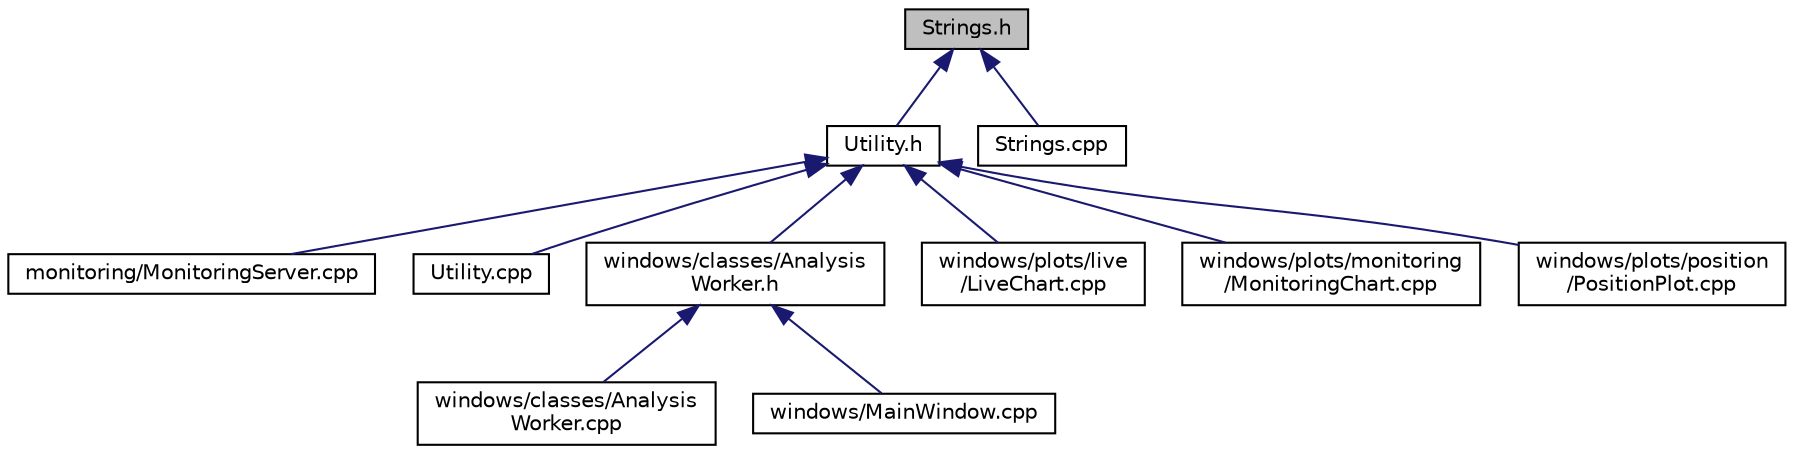 digraph "Strings.h"
{
  edge [fontname="Helvetica",fontsize="10",labelfontname="Helvetica",labelfontsize="10"];
  node [fontname="Helvetica",fontsize="10",shape=record];
  Node4 [label="Strings.h",height=0.2,width=0.4,color="black", fillcolor="grey75", style="filled", fontcolor="black"];
  Node4 -> Node5 [dir="back",color="midnightblue",fontsize="10",style="solid",fontname="Helvetica"];
  Node5 [label="Utility.h",height=0.2,width=0.4,color="black", fillcolor="white", style="filled",URL="$_utility_8h.html"];
  Node5 -> Node6 [dir="back",color="midnightblue",fontsize="10",style="solid",fontname="Helvetica"];
  Node6 [label="monitoring/MonitoringServer.cpp",height=0.2,width=0.4,color="black", fillcolor="white", style="filled",URL="$_monitoring_server_8cpp.html"];
  Node5 -> Node7 [dir="back",color="midnightblue",fontsize="10",style="solid",fontname="Helvetica"];
  Node7 [label="Utility.cpp",height=0.2,width=0.4,color="black", fillcolor="white", style="filled",URL="$_utility_8cpp.html"];
  Node5 -> Node8 [dir="back",color="midnightblue",fontsize="10",style="solid",fontname="Helvetica"];
  Node8 [label="windows/classes/Analysis\lWorker.h",height=0.2,width=0.4,color="black", fillcolor="white", style="filled",URL="$_analysis_worker_8h.html"];
  Node8 -> Node9 [dir="back",color="midnightblue",fontsize="10",style="solid",fontname="Helvetica"];
  Node9 [label="windows/classes/Analysis\lWorker.cpp",height=0.2,width=0.4,color="black", fillcolor="white", style="filled",URL="$_analysis_worker_8cpp.html"];
  Node8 -> Node10 [dir="back",color="midnightblue",fontsize="10",style="solid",fontname="Helvetica"];
  Node10 [label="windows/MainWindow.cpp",height=0.2,width=0.4,color="black", fillcolor="white", style="filled",URL="$_main_window_8cpp.html"];
  Node5 -> Node11 [dir="back",color="midnightblue",fontsize="10",style="solid",fontname="Helvetica"];
  Node11 [label="windows/plots/live\l/LiveChart.cpp",height=0.2,width=0.4,color="black", fillcolor="white", style="filled",URL="$_live_chart_8cpp.html"];
  Node5 -> Node12 [dir="back",color="midnightblue",fontsize="10",style="solid",fontname="Helvetica"];
  Node12 [label="windows/plots/monitoring\l/MonitoringChart.cpp",height=0.2,width=0.4,color="black", fillcolor="white", style="filled",URL="$_monitoring_chart_8cpp.html"];
  Node5 -> Node13 [dir="back",color="midnightblue",fontsize="10",style="solid",fontname="Helvetica"];
  Node13 [label="windows/plots/position\l/PositionPlot.cpp",height=0.2,width=0.4,color="black", fillcolor="white", style="filled",URL="$_position_plot_8cpp.html"];
  Node4 -> Node14 [dir="back",color="midnightblue",fontsize="10",style="solid",fontname="Helvetica"];
  Node14 [label="Strings.cpp",height=0.2,width=0.4,color="black", fillcolor="white", style="filled",URL="$_strings_8cpp.html"];
}
